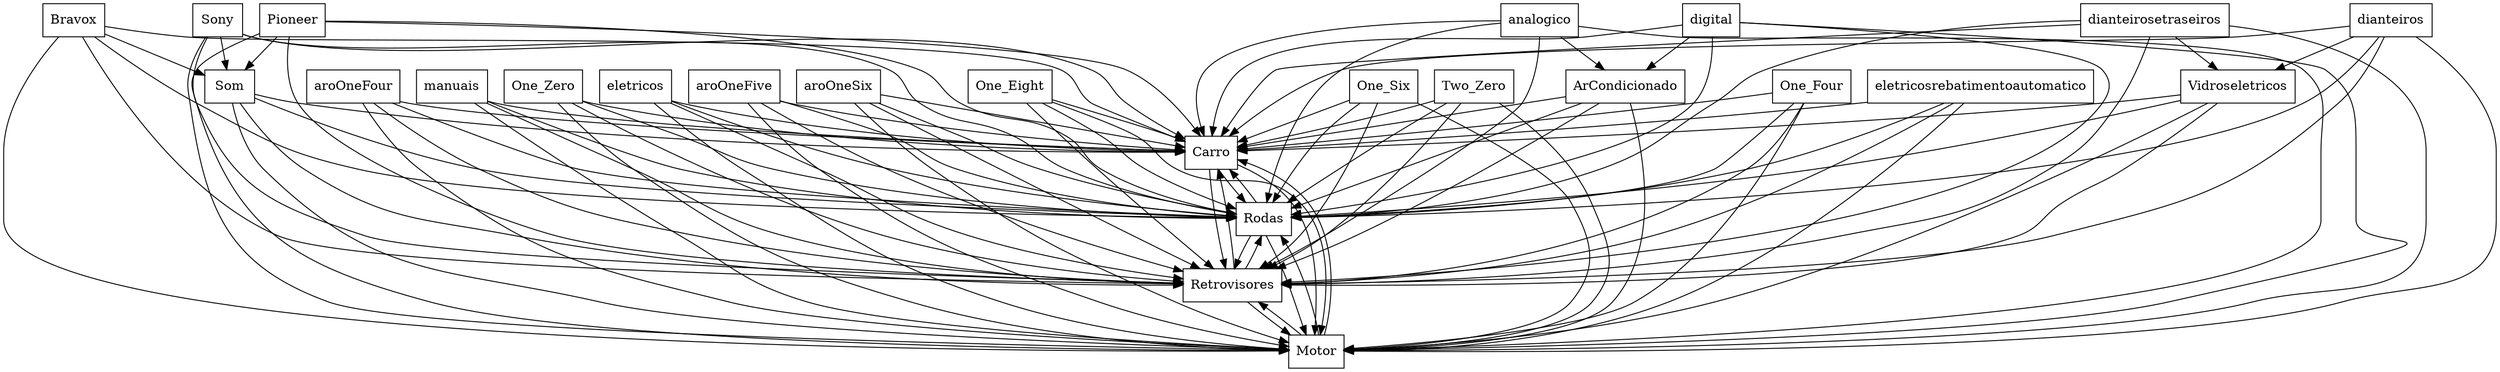 digraph{
graph [rankdir=TB];
node [shape=box];
edge [arrowhead=normal];
0[label="manuais",]
1[label="Bravox",]
2[label="aroOneFour",]
3[label="aroOneSix",]
4[label="Carro",]
5[label="digital",]
6[label="Rodas",]
7[label="One_Zero",]
8[label="Sony",]
9[label="aroOneFive",]
10[label="analogico",]
11[label="One_Four",]
12[label="Two_Zero",]
13[label="ArCondicionado",]
14[label="One_Six",]
15[label="dianteirosetraseiros",]
16[label="eletricos",]
17[label="Motor",]
18[label="Pioneer",]
19[label="eletricosrebatimentoautomatico",]
20[label="Retrovisores",]
21[label="Vidroseletricos",]
22[label="Som",]
23[label="dianteiros",]
24[label="One_Eight",]
0->4[label="",]
0->6[label="",]
0->17[label="",]
0->20[label="",]
1->4[label="",]
1->6[label="",]
1->17[label="",]
1->20[label="",]
1->22[label="",]
2->4[label="",]
2->6[label="",]
2->17[label="",]
2->20[label="",]
3->4[label="",]
3->6[label="",]
3->17[label="",]
3->20[label="",]
4->6[label="",]
4->17[label="",]
4->20[label="",]
5->4[label="",]
5->6[label="",]
5->13[label="",]
5->17[label="",]
5->20[label="",]
6->4[label="",]
6->17[label="",]
6->20[label="",]
7->4[label="",]
7->6[label="",]
7->17[label="",]
7->20[label="",]
8->4[label="",]
8->6[label="",]
8->17[label="",]
8->20[label="",]
8->22[label="",]
9->4[label="",]
9->6[label="",]
9->17[label="",]
9->20[label="",]
10->4[label="",]
10->6[label="",]
10->13[label="",]
10->17[label="",]
10->20[label="",]
11->4[label="",]
11->6[label="",]
11->17[label="",]
11->20[label="",]
12->4[label="",]
12->6[label="",]
12->17[label="",]
12->20[label="",]
13->4[label="",]
13->6[label="",]
13->17[label="",]
13->20[label="",]
14->4[label="",]
14->6[label="",]
14->17[label="",]
14->20[label="",]
15->4[label="",]
15->6[label="",]
15->17[label="",]
15->20[label="",]
15->21[label="",]
16->4[label="",]
16->6[label="",]
16->17[label="",]
16->20[label="",]
17->4[label="",]
17->6[label="",]
17->20[label="",]
18->4[label="",]
18->6[label="",]
18->17[label="",]
18->20[label="",]
18->22[label="",]
19->4[label="",]
19->6[label="",]
19->17[label="",]
19->20[label="",]
20->4[label="",]
20->6[label="",]
20->17[label="",]
21->4[label="",]
21->6[label="",]
21->17[label="",]
21->20[label="",]
22->4[label="",]
22->6[label="",]
22->17[label="",]
22->20[label="",]
23->4[label="",]
23->6[label="",]
23->17[label="",]
23->20[label="",]
23->21[label="",]
24->4[label="",]
24->6[label="",]
24->17[label="",]
24->20[label="",]
}
